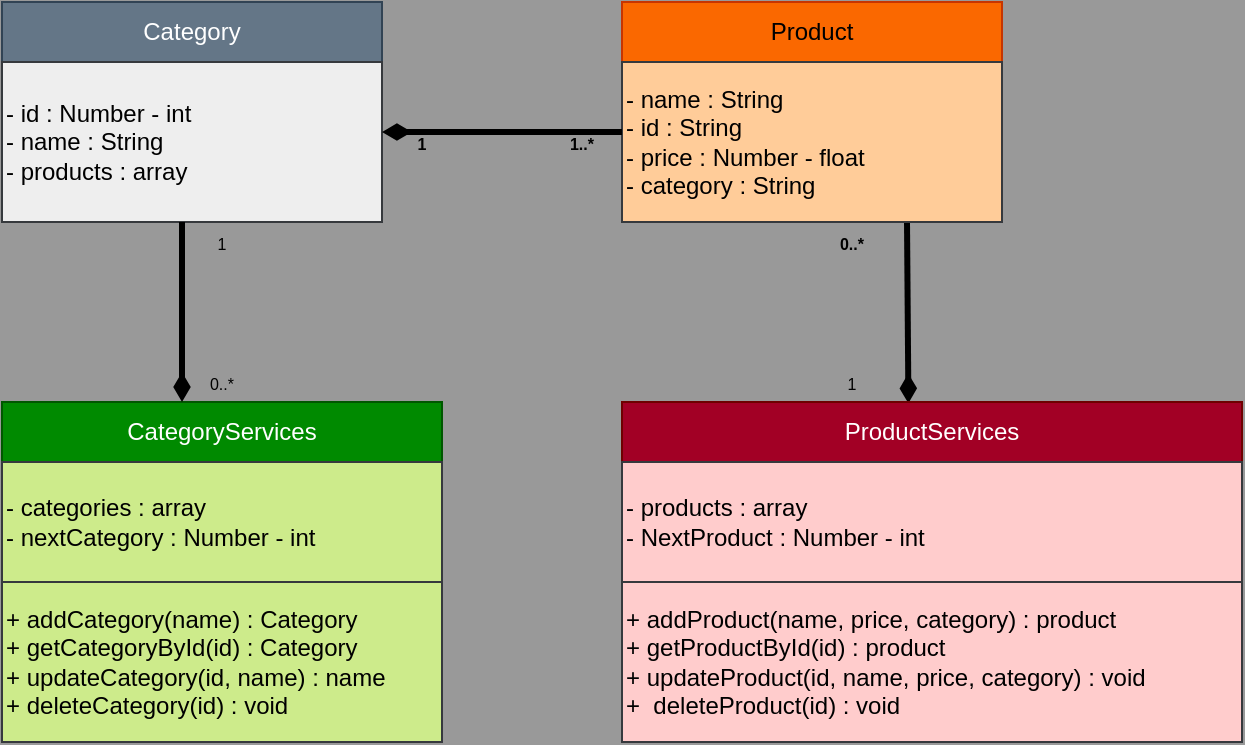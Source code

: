<mxfile>
    <diagram id="DOgVu0ASEl-jOSk4k-I_" name="Página-1">
        <mxGraphModel dx="886" dy="373" grid="1" gridSize="10" guides="1" tooltips="1" connect="1" arrows="1" fold="1" page="1" pageScale="1" pageWidth="827" pageHeight="1169" background="#999999" math="0" shadow="0">
            <root>
                <mxCell id="0"/>
                <mxCell id="1" parent="0"/>
                <mxCell id="2" value="Category" style="rounded=0;whiteSpace=wrap;html=1;fillColor=#647687;fontColor=#ffffff;strokeColor=#314354;" vertex="1" parent="1">
                    <mxGeometry x="140" y="90" width="190" height="30" as="geometry"/>
                </mxCell>
                <mxCell id="3" value="- id : Number - int&lt;br&gt;- name : String&lt;br&gt;- products : array" style="rounded=0;whiteSpace=wrap;html=1;fillColor=#eeeeee;align=left;strokeColor=#36393d;" vertex="1" parent="1">
                    <mxGeometry x="140" y="120" width="190" height="80" as="geometry"/>
                </mxCell>
                <mxCell id="4" value="CategoryServices" style="rounded=0;whiteSpace=wrap;html=1;fillColor=#008a00;fontColor=#ffffff;strokeColor=#005700;" vertex="1" parent="1">
                    <mxGeometry x="140" y="290" width="220" height="30" as="geometry"/>
                </mxCell>
                <mxCell id="5" value="+ addCategory(name) : Category&lt;br&gt;+&amp;nbsp;getCategoryById(id) : Category&lt;br&gt;+ updateCategory(id, name) : name&lt;br&gt;+ deleteCategory(id) : void" style="rounded=0;whiteSpace=wrap;html=1;fillColor=#cdeb8b;align=left;strokeColor=#36393d;" vertex="1" parent="1">
                    <mxGeometry x="140" y="380" width="220" height="80" as="geometry"/>
                </mxCell>
                <mxCell id="6" value="Product" style="rounded=0;whiteSpace=wrap;html=1;fillColor=#fa6800;fontColor=#000000;strokeColor=#C73500;" vertex="1" parent="1">
                    <mxGeometry x="450" y="90" width="190" height="30" as="geometry"/>
                </mxCell>
                <mxCell id="28" style="edgeStyle=none;html=1;exitX=0.75;exitY=1;exitDx=0;exitDy=0;entryX=0.462;entryY=0.022;entryDx=0;entryDy=0;entryPerimeter=0;strokeColor=#000000;strokeWidth=3;fontSize=8;fontColor=#FFFFFF;endArrow=diamondThin;endFill=1;" edge="1" parent="1" source="9" target="11">
                    <mxGeometry relative="1" as="geometry"/>
                </mxCell>
                <mxCell id="9" value="- name : String&lt;br&gt;- id : String&lt;br&gt;- price : Number - float&lt;br&gt;- category : String" style="rounded=0;whiteSpace=wrap;html=1;fillColor=#ffcc99;align=left;strokeColor=#36393d;" vertex="1" parent="1">
                    <mxGeometry x="450" y="120" width="190" height="80" as="geometry"/>
                </mxCell>
                <mxCell id="10" value="- categories : array&lt;br&gt;- nextCategory : Number - int" style="rounded=0;whiteSpace=wrap;html=1;fillColor=#cdeb8b;align=left;strokeColor=#36393d;" vertex="1" parent="1">
                    <mxGeometry x="140" y="320" width="220" height="60" as="geometry"/>
                </mxCell>
                <mxCell id="11" value="ProductServices" style="rounded=0;whiteSpace=wrap;html=1;fillColor=#a20025;fontColor=#ffffff;strokeColor=#6F0000;" vertex="1" parent="1">
                    <mxGeometry x="450" y="290" width="310" height="30" as="geometry"/>
                </mxCell>
                <mxCell id="12" value="+&amp;nbsp;addProduct(name, price, category) : product&lt;br&gt;+&amp;nbsp;getProductById(id) : product&lt;br&gt;+ updateProduct(id, name, price, category) : void&lt;br&gt;+&amp;nbsp;&amp;nbsp;deleteProduct(id) : void" style="rounded=0;whiteSpace=wrap;html=1;fillColor=#ffcccc;align=left;strokeColor=#36393d;" vertex="1" parent="1">
                    <mxGeometry x="450" y="380" width="310" height="80" as="geometry"/>
                </mxCell>
                <mxCell id="13" value="- products : array&lt;br&gt;- NextProduct : Number - int" style="rounded=0;whiteSpace=wrap;html=1;fillColor=#ffcccc;align=left;strokeColor=#36393d;" vertex="1" parent="1">
                    <mxGeometry x="450" y="320" width="310" height="60" as="geometry"/>
                </mxCell>
                <mxCell id="20" value="&lt;span style=&quot;font-size: 8px;&quot;&gt;&lt;b&gt;1&lt;/b&gt;&lt;/span&gt;" style="text;html=1;strokeColor=none;fillColor=none;align=center;verticalAlign=middle;whiteSpace=wrap;rounded=0;" vertex="1" parent="1">
                    <mxGeometry x="330" y="150" width="40" height="20" as="geometry"/>
                </mxCell>
                <mxCell id="29" style="edgeStyle=none;html=1;exitX=1;exitY=0.25;exitDx=0;exitDy=0;entryX=0;entryY=0.25;entryDx=0;entryDy=0;strokeColor=#000000;strokeWidth=3;fontSize=8;fontColor=#FFFFFF;endArrow=diamondThin;endFill=1;" edge="1" parent="1" source="21" target="20">
                    <mxGeometry relative="1" as="geometry"/>
                </mxCell>
                <mxCell id="21" value="&lt;span style=&quot;font-size: 8px;&quot;&gt;&lt;b&gt;1..*&lt;/b&gt;&lt;/span&gt;" style="text;html=1;strokeColor=none;fillColor=none;align=center;verticalAlign=middle;whiteSpace=wrap;rounded=0;strokeWidth=1;" vertex="1" parent="1">
                    <mxGeometry x="410" y="150" width="40" height="20" as="geometry"/>
                </mxCell>
                <mxCell id="30" style="edgeStyle=none;html=1;exitX=0;exitY=0;exitDx=0;exitDy=0;entryX=0;entryY=1;entryDx=0;entryDy=0;strokeColor=#000000;strokeWidth=3;fontSize=8;fontColor=#FFFFFF;endArrow=diamondThin;endFill=1;" edge="1" parent="1" source="22" target="23">
                    <mxGeometry relative="1" as="geometry"/>
                </mxCell>
                <mxCell id="22" value="&lt;span style=&quot;font-size: 8px;&quot;&gt;1&lt;/span&gt;" style="text;html=1;strokeColor=none;fillColor=none;align=center;verticalAlign=middle;whiteSpace=wrap;rounded=0;" vertex="1" parent="1">
                    <mxGeometry x="230" y="200" width="40" height="20" as="geometry"/>
                </mxCell>
                <mxCell id="23" value="&lt;span style=&quot;font-size: 8px;&quot;&gt;0..*&lt;/span&gt;" style="text;html=1;strokeColor=none;fillColor=none;align=center;verticalAlign=middle;whiteSpace=wrap;rounded=0;" vertex="1" parent="1">
                    <mxGeometry x="230" y="270" width="40" height="20" as="geometry"/>
                </mxCell>
                <mxCell id="26" value="&lt;span style=&quot;font-size: 8px;&quot;&gt;1&lt;/span&gt;" style="text;html=1;strokeColor=none;fillColor=none;align=center;verticalAlign=middle;whiteSpace=wrap;rounded=0;" vertex="1" parent="1">
                    <mxGeometry x="550" y="270" width="30" height="20" as="geometry"/>
                </mxCell>
                <mxCell id="27" value="&lt;span style=&quot;font-size: 8px;&quot;&gt;&lt;b&gt;0..*&lt;/b&gt;&lt;/span&gt;" style="text;html=1;strokeColor=none;fillColor=none;align=center;verticalAlign=middle;whiteSpace=wrap;rounded=0;" vertex="1" parent="1">
                    <mxGeometry x="550" y="200" width="30" height="20" as="geometry"/>
                </mxCell>
            </root>
        </mxGraphModel>
    </diagram>
</mxfile>